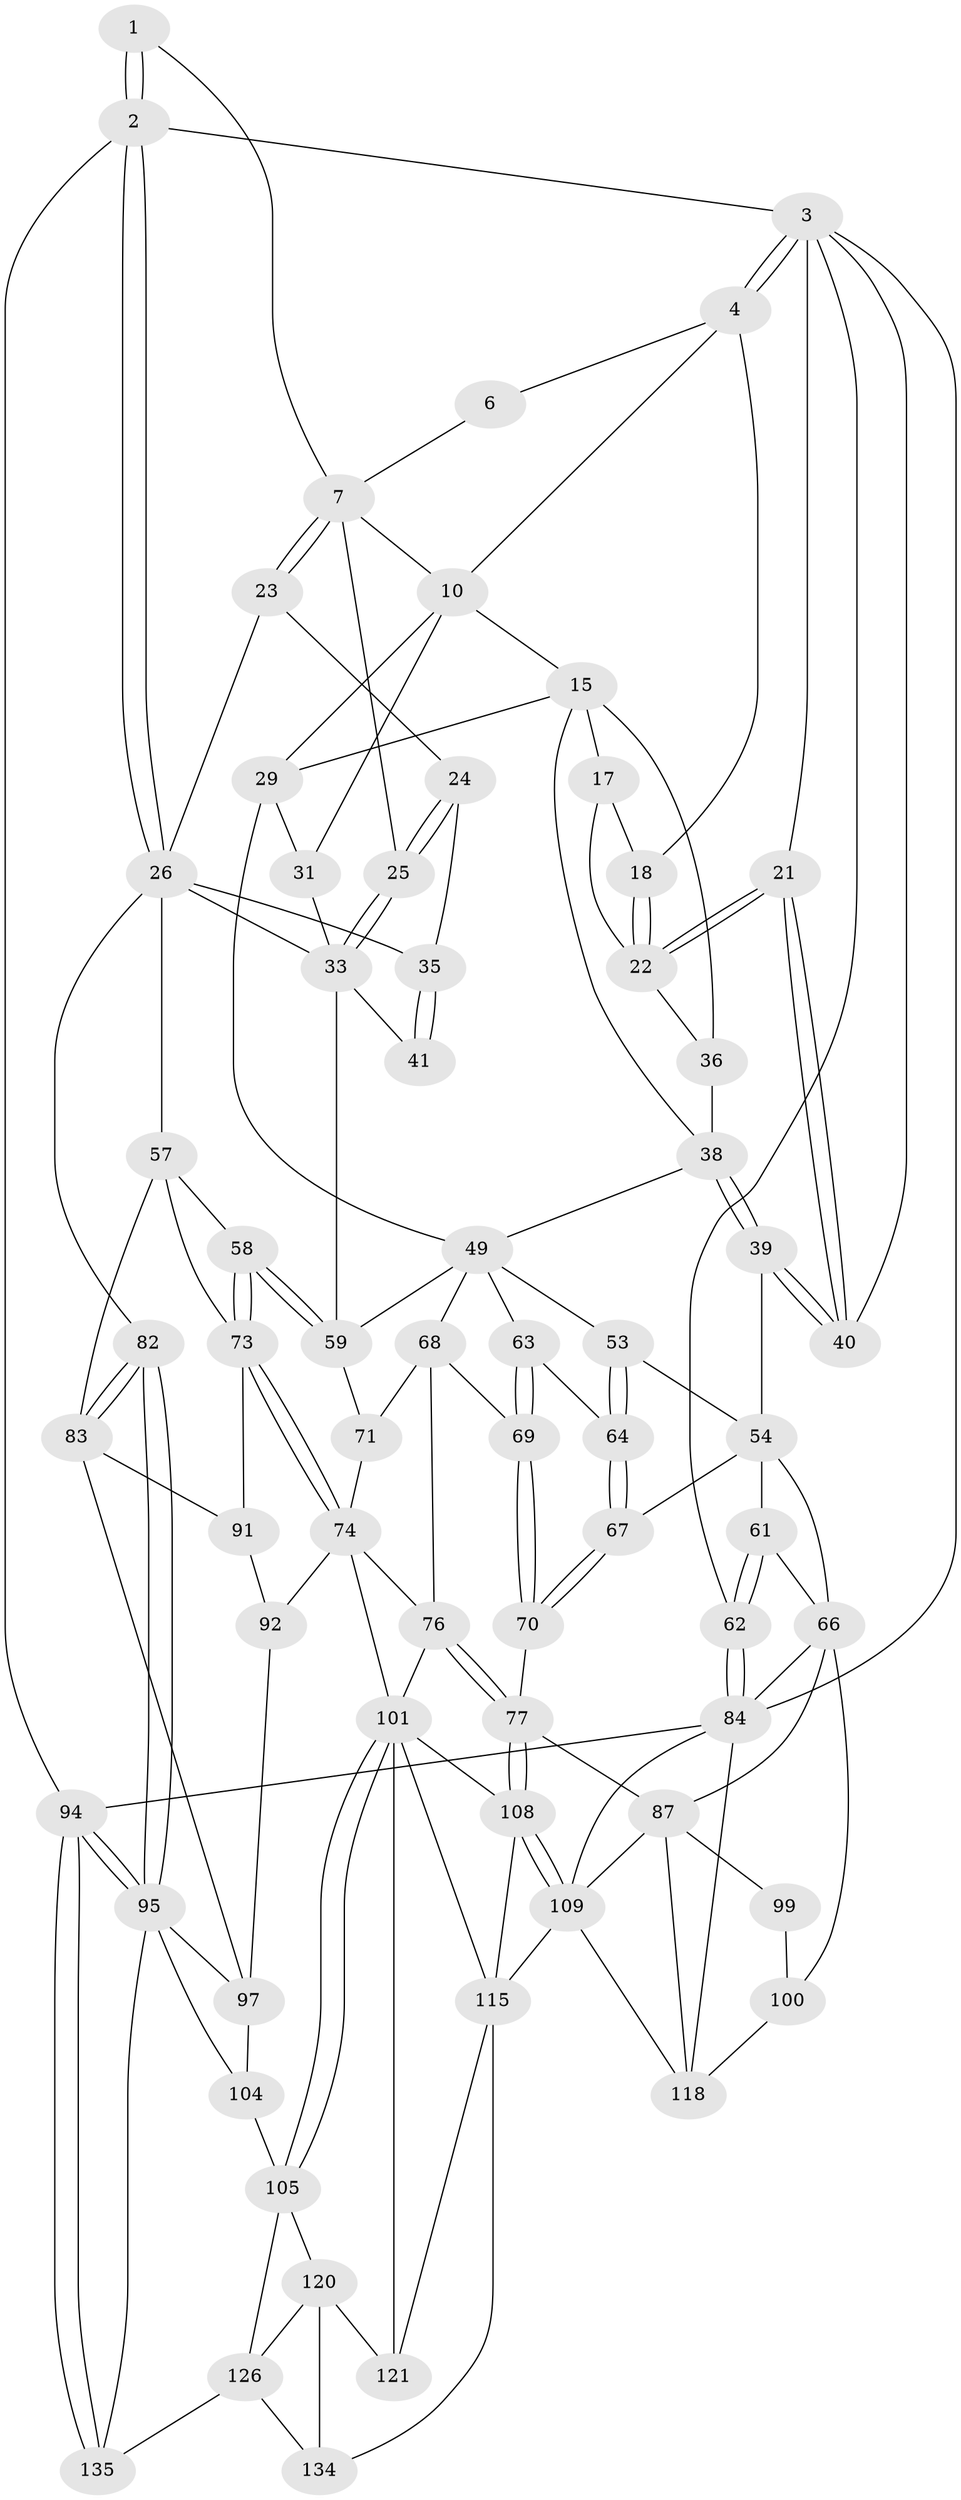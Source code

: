 // original degree distribution, {3: 0.014705882352941176, 6: 0.22058823529411764, 4: 0.23529411764705882, 5: 0.5294117647058824}
// Generated by graph-tools (version 1.1) at 2025/17/03/09/25 04:17:10]
// undirected, 68 vertices, 158 edges
graph export_dot {
graph [start="1"]
  node [color=gray90,style=filled];
  1 [pos="+0.904880979337749+0"];
  2 [pos="+1+0"];
  3 [pos="+0+0",super="+19"];
  4 [pos="+0.28270828692836986+0",super="+5"];
  6 [pos="+0.660232979206595+0"];
  7 [pos="+0.8717051311935108+0.06522289412741902",super="+8"];
  10 [pos="+0.6625831761092622+0.1044463836332177",super="+14+11"];
  15 [pos="+0.44422367158648873+0.15063434977918547",super="+16+30"];
  17 [pos="+0.31301150267446093+0.12700661580749292"];
  18 [pos="+0.23245713551686575+0.005741226652592715"];
  21 [pos="+0.15407930074796897+0.1489123049874757"];
  22 [pos="+0.18563075254927544+0.12050565651760596",super="+28"];
  23 [pos="+0.8725278671080229+0.06637575336516635"];
  24 [pos="+0.8691426778980509+0.13570020794474763"];
  25 [pos="+0.8066898026308772+0.19010348897958051"];
  26 [pos="+1+0",super="+27+43"];
  29 [pos="+0.5167521261319845+0.22853123588093258",super="+32"];
  31 [pos="+0.6680477156535699+0.25571253640761843"];
  33 [pos="+0.8008720436236841+0.2709571024324501",super="+42+34"];
  35 [pos="+0.9471244256888905+0.16530070101305"];
  36 [pos="+0.27779647749713493+0.1797958442495129",super="+37"];
  38 [pos="+0.2655405399804277+0.2547787794659039",super="+48"];
  39 [pos="+0.18218138450885135+0.3131073005094537"];
  40 [pos="+0.18115385485655391+0.3114910977705324"];
  41 [pos="+0.9465709978388489+0.19323721163083746"];
  49 [pos="+0.543072821351171+0.3152393031150596",super="+50"];
  53 [pos="+0.26337031043106635+0.3624819490320247"];
  54 [pos="+0.20894971697033415+0.35161950343567216",super="+65+55"];
  57 [pos="+1+0.3768592145107755",super="+80"];
  58 [pos="+0.8286608203949926+0.40823910013921966"];
  59 [pos="+0.8028067388181952+0.3702746519059096",super="+60"];
  61 [pos="+0+0.46542468738105797"];
  62 [pos="+0+0.4443847826906751"];
  63 [pos="+0.37107556318742063+0.4198403865330843"];
  64 [pos="+0.3462271509889664+0.42471423180871465"];
  66 [pos="+0.10499924773803743+0.5586560864160962",super="+89"];
  67 [pos="+0.29748432162835703+0.5321570806721768"];
  68 [pos="+0.46174649071918616+0.4407787543710953",super="+72"];
  69 [pos="+0.3923593754369255+0.5068765802180437"];
  70 [pos="+0.35692712679726274+0.6163898582556506"];
  71 [pos="+0.6227106474032397+0.4358175216019802"];
  73 [pos="+0.8150065997344694+0.5321941258287993",super="+81"];
  74 [pos="+0.7403017556816566+0.5916661611090177",super="+93+75"];
  76 [pos="+0.5045008423230921+0.5999371194789396",super="+79"];
  77 [pos="+0.3819509683595526+0.6444882782327142",super="+78"];
  82 [pos="+1+0.7108636970660134"];
  83 [pos="+1+0.6929909397829651",super="+90"];
  84 [pos="+0+0.8300867495670791",super="+85"];
  87 [pos="+0.19012377042393014+0.682880618347572",super="+88+106"];
  91 [pos="+0.9154270497516562+0.6741529788225814"];
  92 [pos="+0.859556754635167+0.7043074096415193"];
  94 [pos="+1+1"];
  95 [pos="+1+0.7916536653312847",super="+111"];
  97 [pos="+0.9264014516438338+0.7726593324515638",super="+98"];
  99 [pos="+0.09042230838241978+0.7301882550178399"];
  100 [pos="+0.01775398514778853+0.7778674851973875"];
  101 [pos="+0.8056982098839787+0.802031412837165",super="+102"];
  104 [pos="+0.8212736528882558+0.8306374440598281",super="+113"];
  105 [pos="+0.8159711478511875+0.8254950966057985",super="+119"];
  108 [pos="+0.3931757346313318+0.8116278472612894",super="+110"];
  109 [pos="+0.237971912131188+0.8636643368756781",super="+128"];
  115 [pos="+0.495979015791826+0.8891148453147882",super="+116"];
  118 [pos="+0.14289484123787605+0.8737429136150391",super="+129"];
  120 [pos="+0.675295684341286+0.8712490961865197",super="+124"];
  121 [pos="+0.638737401095581+0.8115817321792508",super="+122"];
  126 [pos="+0.7449982487575859+0.966633660176298",super="+136"];
  134 [pos="+0.6213353104920034+1"];
  135 [pos="+0.9799823185513706+1"];
  1 -- 2;
  1 -- 2;
  1 -- 7;
  2 -- 3;
  2 -- 26;
  2 -- 26;
  2 -- 94;
  3 -- 4;
  3 -- 4;
  3 -- 40;
  3 -- 21;
  3 -- 62;
  3 -- 84;
  4 -- 18;
  4 -- 6;
  4 -- 10;
  6 -- 7;
  7 -- 23;
  7 -- 23;
  7 -- 25;
  7 -- 10 [weight=2];
  10 -- 31;
  10 -- 29;
  10 -- 15;
  15 -- 17;
  15 -- 36 [weight=2];
  15 -- 29;
  15 -- 38;
  17 -- 18;
  17 -- 22;
  18 -- 22;
  18 -- 22;
  21 -- 22;
  21 -- 22;
  21 -- 40;
  21 -- 40;
  22 -- 36;
  23 -- 24;
  23 -- 26;
  24 -- 25;
  24 -- 25;
  24 -- 35;
  25 -- 33;
  25 -- 33;
  26 -- 35;
  26 -- 33;
  26 -- 82;
  26 -- 57;
  29 -- 49;
  29 -- 31;
  31 -- 33;
  33 -- 41 [weight=2];
  33 -- 59;
  35 -- 41;
  35 -- 41;
  36 -- 38;
  38 -- 39;
  38 -- 39;
  38 -- 49;
  39 -- 40;
  39 -- 40;
  39 -- 54;
  49 -- 59;
  49 -- 68;
  49 -- 53;
  49 -- 63;
  53 -- 54;
  53 -- 64;
  53 -- 64;
  54 -- 66;
  54 -- 67;
  54 -- 61;
  57 -- 58;
  57 -- 73;
  57 -- 83;
  58 -- 59;
  58 -- 59;
  58 -- 73;
  58 -- 73;
  59 -- 71;
  61 -- 62;
  61 -- 62;
  61 -- 66;
  62 -- 84;
  62 -- 84;
  63 -- 64;
  63 -- 69;
  63 -- 69;
  64 -- 67;
  64 -- 67;
  66 -- 100;
  66 -- 84;
  66 -- 87;
  67 -- 70;
  67 -- 70;
  68 -- 69;
  68 -- 76;
  68 -- 71;
  69 -- 70;
  69 -- 70;
  70 -- 77;
  71 -- 74;
  73 -- 74;
  73 -- 74;
  73 -- 91;
  74 -- 92;
  74 -- 101;
  74 -- 76;
  76 -- 77;
  76 -- 77;
  76 -- 101;
  77 -- 108;
  77 -- 108;
  77 -- 87;
  82 -- 83;
  82 -- 83;
  82 -- 95;
  82 -- 95;
  83 -- 97;
  83 -- 91;
  84 -- 118;
  84 -- 109;
  84 -- 94;
  87 -- 99 [weight=2];
  87 -- 109;
  87 -- 118;
  91 -- 92;
  92 -- 97;
  94 -- 95;
  94 -- 95;
  94 -- 135;
  94 -- 135;
  95 -- 104;
  95 -- 97;
  95 -- 135;
  97 -- 104;
  99 -- 100;
  100 -- 118;
  101 -- 105;
  101 -- 105;
  101 -- 115;
  101 -- 121;
  101 -- 108;
  104 -- 105 [weight=2];
  105 -- 120;
  105 -- 126;
  108 -- 109 [weight=2];
  108 -- 109;
  108 -- 115;
  109 -- 118;
  109 -- 115;
  115 -- 121;
  115 -- 134;
  120 -- 121 [weight=3];
  120 -- 134;
  120 -- 126;
  126 -- 134;
  126 -- 135;
}
